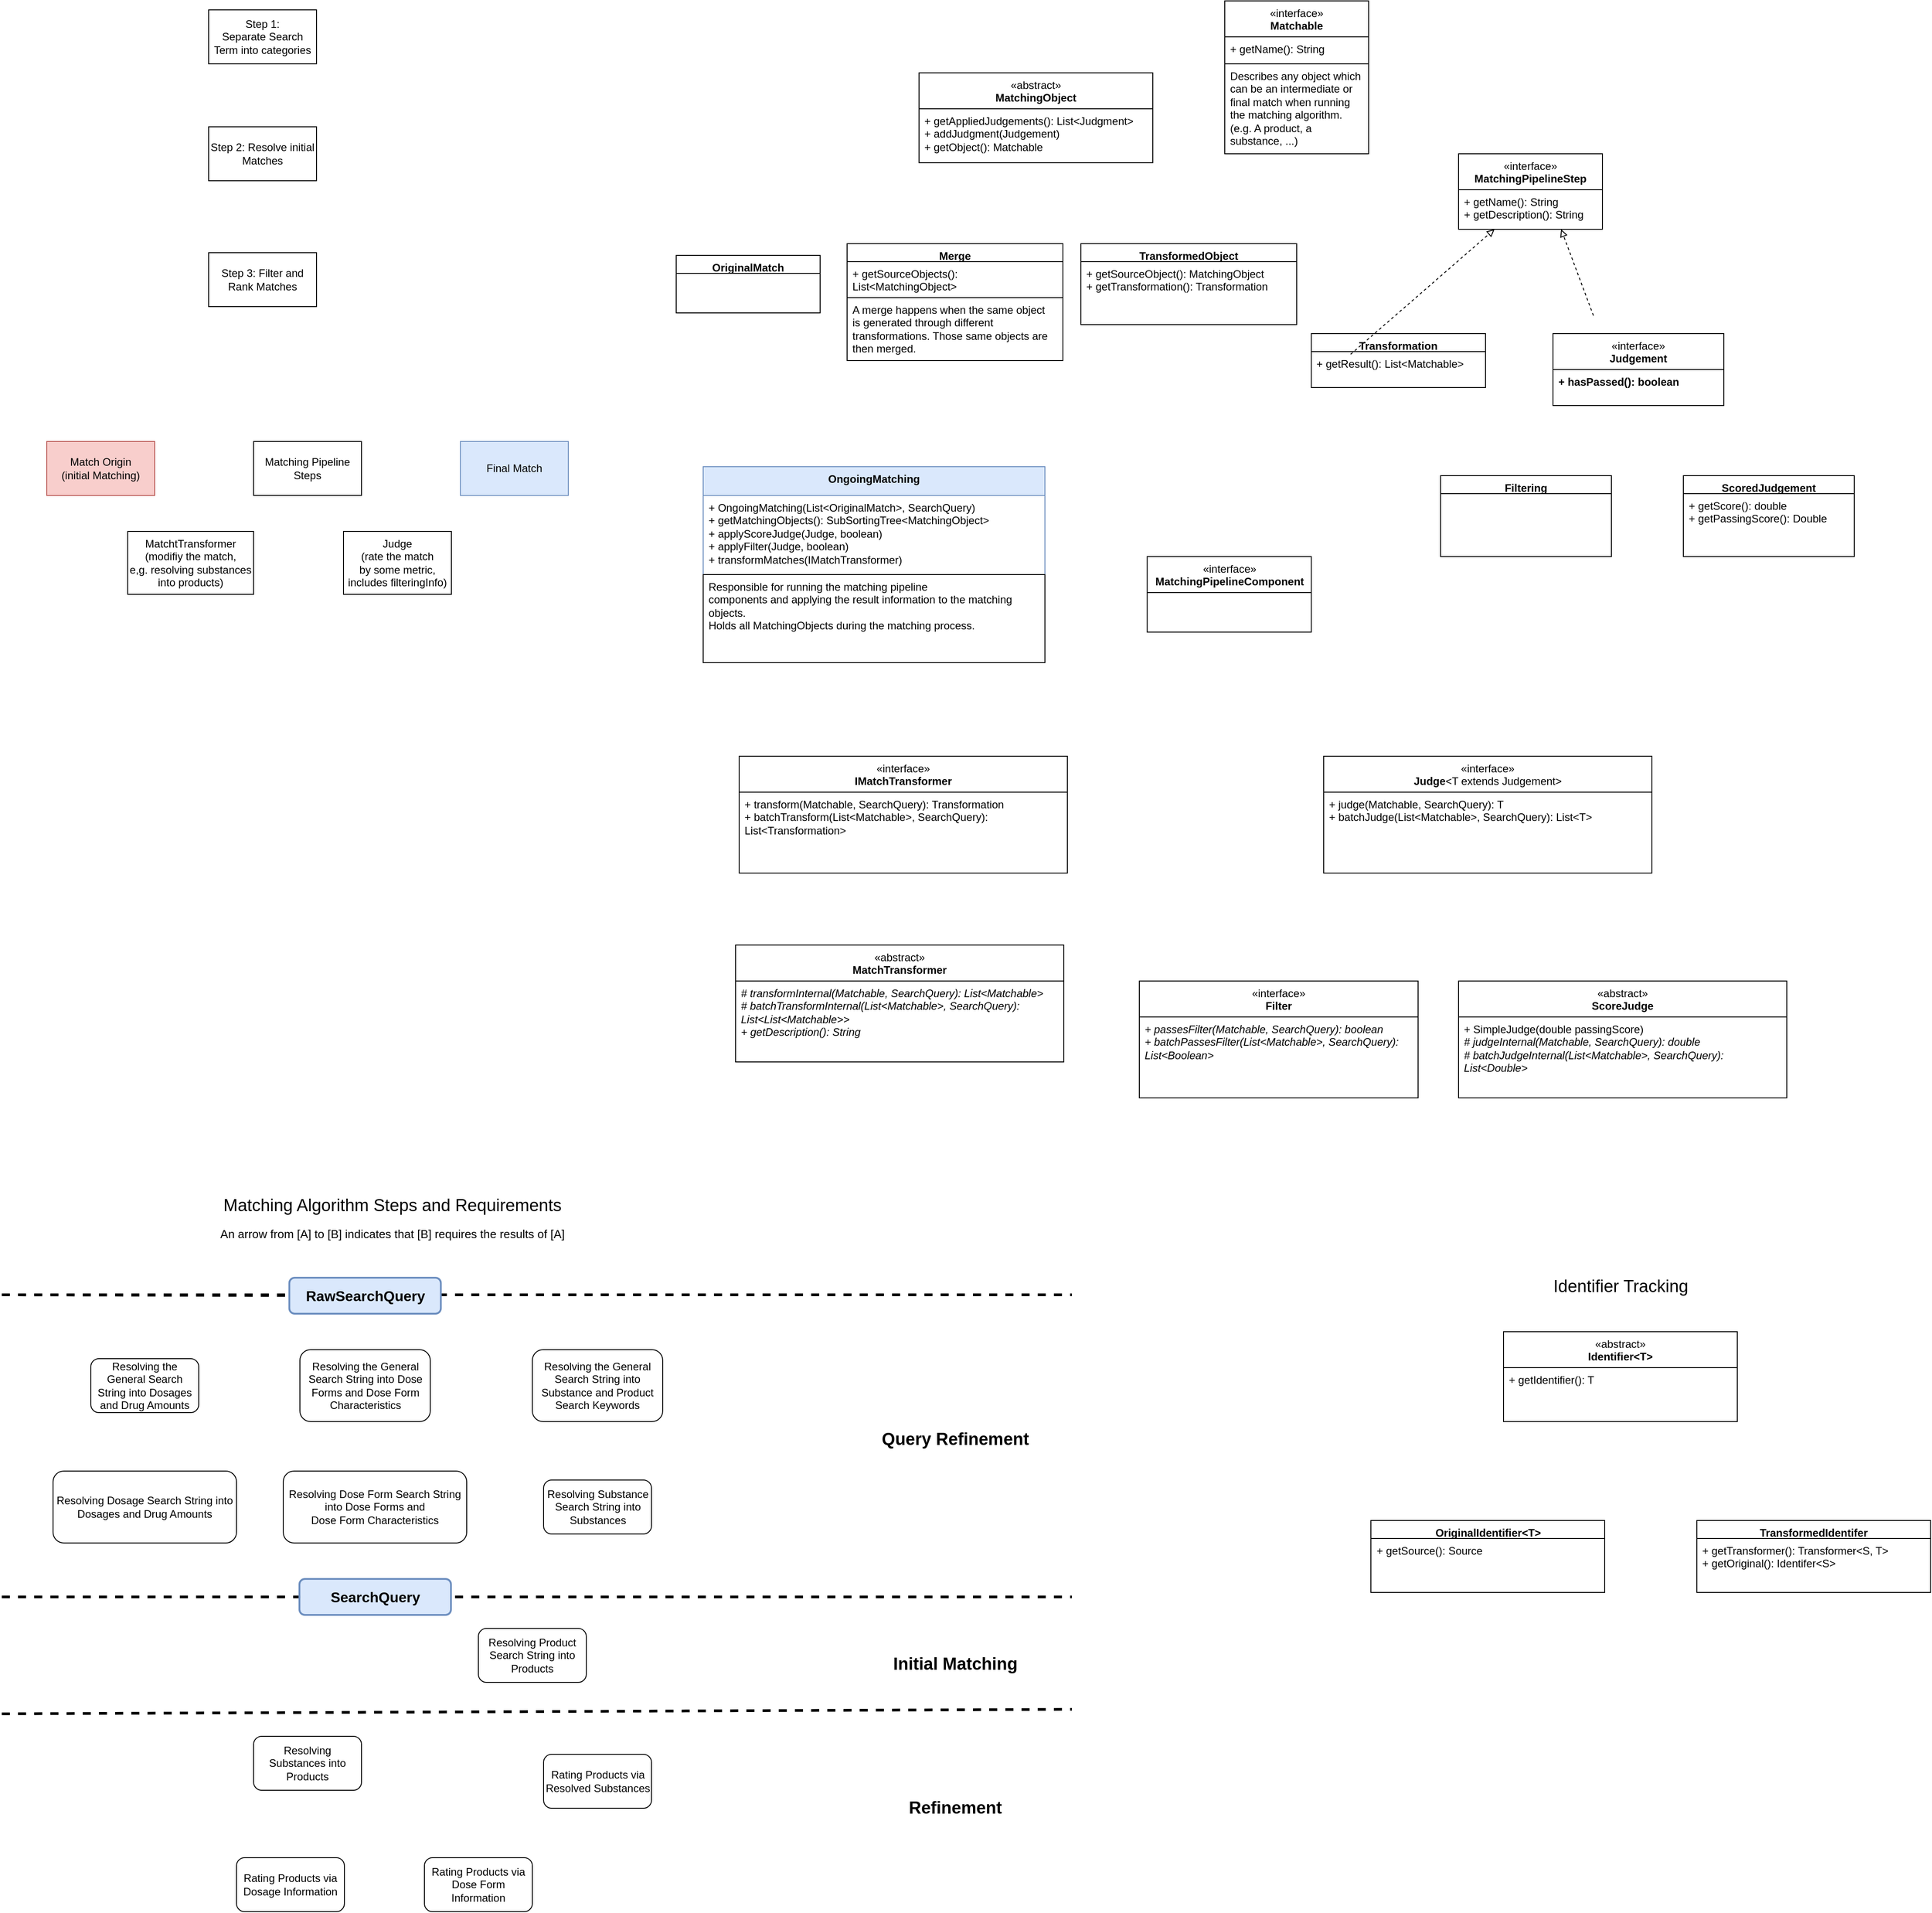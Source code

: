 <mxfile version="24.4.14" type="device">
  <diagram name="Page-1" id="FMcPhcLRTEElsIuv75pr">
    <mxGraphModel dx="1647" dy="904" grid="1" gridSize="10" guides="1" tooltips="1" connect="1" arrows="1" fold="1" page="1" pageScale="1" pageWidth="850" pageHeight="1100" math="0" shadow="0">
      <root>
        <mxCell id="0" />
        <mxCell id="1" parent="0" />
        <mxCell id="ELG1PlljHL2-bM1odg6w-3" style="edgeStyle=orthogonalEdgeStyle;rounded=0;orthogonalLoop=1;jettySize=auto;html=1;entryX=0.5;entryY=0;entryDx=0;entryDy=0;" parent="1" origin="ELG1PlljHL2-bM1odg6w-1" target="1X00-2WaaPi3FvJcH1Gz-4" edge="1">
          <mxGeometry relative="1" as="geometry">
            <mxPoint x="300" y="340" as="targetPoint" />
          </mxGeometry>
        </mxCell>
        <mxCell id="ELG1PlljHL2-bM1odg6w-1" value="&lt;div&gt;Step 1:&lt;/div&gt;&lt;div&gt;Separate Search Term into categories&lt;br&gt;&lt;/div&gt;" style="rounded=0;whiteSpace=wrap;html=1;" parent="1" vertex="1">
          <mxGeometry x="240" y="220" width="120" height="60" as="geometry" />
        </mxCell>
        <mxCell id="ELG1PlljHL2-bM1odg6w-2" value="Step 3: Filter and Rank Matches" style="rounded=0;whiteSpace=wrap;html=1;" parent="1" vertex="1">
          <mxGeometry x="240" y="490" width="120" height="60" as="geometry" />
        </mxCell>
        <mxCell id="ELG1PlljHL2-bM1odg6w-7" style="edgeStyle=orthogonalEdgeStyle;rounded=0;orthogonalLoop=1;jettySize=auto;html=1;entryX=0;entryY=0.5;entryDx=0;entryDy=0;shape=flexArrow;" parent="1" origin="ELG1PlljHL2-bM1odg6w-4" target="ELG1PlljHL2-bM1odg6w-5" edge="1">
          <mxGeometry relative="1" as="geometry" />
        </mxCell>
        <mxCell id="ELG1PlljHL2-bM1odg6w-4" value="Match Origin&lt;br&gt;&lt;div&gt;(initial Matching)&lt;/div&gt;" style="rounded=0;whiteSpace=wrap;html=1;fillColor=#f8cecc;strokeColor=#b85450;" parent="1" vertex="1">
          <mxGeometry x="60" y="700" width="120" height="60" as="geometry" />
        </mxCell>
        <mxCell id="ELG1PlljHL2-bM1odg6w-8" style="edgeStyle=orthogonalEdgeStyle;rounded=0;orthogonalLoop=1;jettySize=auto;html=1;entryX=0;entryY=0.5;entryDx=0;entryDy=0;shape=flexArrow;" parent="1" origin="ELG1PlljHL2-bM1odg6w-5" target="ELG1PlljHL2-bM1odg6w-6" edge="1">
          <mxGeometry relative="1" as="geometry" />
        </mxCell>
        <mxCell id="ELG1PlljHL2-bM1odg6w-5" value="Matching Pipeline&lt;br&gt;Steps" style="rounded=0;whiteSpace=wrap;html=1;" parent="1" vertex="1">
          <mxGeometry x="290" y="700" width="120" height="60" as="geometry" />
        </mxCell>
        <mxCell id="ELG1PlljHL2-bM1odg6w-6" value="Final Match" style="rounded=0;whiteSpace=wrap;html=1;fillColor=#dae8fc;strokeColor=#6c8ebf;" parent="1" vertex="1">
          <mxGeometry x="520" y="700" width="120" height="60" as="geometry" />
        </mxCell>
        <mxCell id="ELG1PlljHL2-bM1odg6w-13" style="rounded=0;orthogonalLoop=1;jettySize=auto;html=1;entryX=0.25;entryY=1;entryDx=0;entryDy=0;" parent="1" origin="ELG1PlljHL2-bM1odg6w-12" target="ELG1PlljHL2-bM1odg6w-5" edge="1">
          <mxGeometry relative="1" as="geometry">
            <mxPoint x="320" y="762" as="targetPoint" />
          </mxGeometry>
        </mxCell>
        <mxCell id="ELG1PlljHL2-bM1odg6w-12" value="MatchtTransformer&lt;br&gt;(modifiy the match,&lt;br&gt;&lt;div&gt;e,g. resolving substances into products)&lt;br&gt;&lt;/div&gt;" style="rounded=0;whiteSpace=wrap;html=1;" parent="1" vertex="1">
          <mxGeometry x="150" y="800" width="140" height="70" as="geometry" />
        </mxCell>
        <mxCell id="ELG1PlljHL2-bM1odg6w-17" style="rounded=0;orthogonalLoop=1;jettySize=auto;html=1;exitX=0.25;exitY=0;exitDx=0;exitDy=0;entryX=0.75;entryY=1;entryDx=0;entryDy=0;" parent="1" origin="ELG1PlljHL2-bM1odg6w-16" target="ELG1PlljHL2-bM1odg6w-5" edge="1">
          <mxGeometry relative="1" as="geometry" />
        </mxCell>
        <mxCell id="ELG1PlljHL2-bM1odg6w-16" value="Judge&lt;br&gt;(rate the match&lt;br&gt;by some metric,&lt;br&gt;includes filteringInfo)" style="rounded=0;whiteSpace=wrap;html=1;" parent="1" vertex="1">
          <mxGeometry x="390" y="800" width="120" height="70" as="geometry" />
        </mxCell>
        <mxCell id="ELG1PlljHL2-bM1odg6w-28" value="&lt;span style=&quot;font-weight: normal;&quot;&gt;«interface»&lt;/span&gt;&lt;br&gt;&lt;b&gt;MatchingPipelineStep&lt;/b&gt;" style="swimlane;fontStyle=1;align=center;verticalAlign=top;childLayout=stackLayout;horizontal=1;startSize=40;horizontalStack=0;resizeParent=1;resizeParentMax=0;resizeLast=0;collapsible=1;marginBottom=0;whiteSpace=wrap;html=1;" parent="1" vertex="1">
          <mxGeometry x="1630" y="380" width="160" height="84" as="geometry" />
        </mxCell>
        <mxCell id="ELG1PlljHL2-bM1odg6w-29" value="&lt;div&gt;+ getName(): String&lt;/div&gt;&lt;div&gt;+ getDescription(): String&lt;br&gt;&lt;/div&gt;" style="text;strokeColor=none;fillColor=none;align=left;verticalAlign=top;spacingLeft=4;spacingRight=4;overflow=hidden;rotatable=0;points=[[0,0.5],[1,0.5]];portConstraint=eastwest;whiteSpace=wrap;html=1;" parent="ELG1PlljHL2-bM1odg6w-28" vertex="1">
          <mxGeometry y="40" width="160" height="44" as="geometry" />
        </mxCell>
        <mxCell id="ELG1PlljHL2-bM1odg6w-34" style="rounded=0;orthogonalLoop=1;jettySize=auto;html=1;entryX=0.713;entryY=1;entryDx=0;entryDy=0;entryPerimeter=0;exitX=0.25;exitY=0;exitDx=0;exitDy=0;dashed=1;endArrow=block;endFill=0;" parent="1" origin="kuBtR63fE_IgyAm7oiev-7" target="ELG1PlljHL2-bM1odg6w-29" edge="1">
          <mxGeometry relative="1" as="geometry">
            <mxPoint x="1780" y="560" as="sourcePoint" />
          </mxGeometry>
        </mxCell>
        <mxCell id="ELG1PlljHL2-bM1odg6w-35" value="Transformation" style="swimlane;fontStyle=1;align=center;verticalAlign=top;childLayout=stackLayout;horizontal=1;startSize=20;horizontalStack=0;resizeParent=1;resizeParentMax=0;resizeLast=0;collapsible=1;marginBottom=0;whiteSpace=wrap;html=1;" parent="1" vertex="1">
          <mxGeometry x="1466.25" y="580" width="193.75" height="60" as="geometry" />
        </mxCell>
        <mxCell id="kuBtR63fE_IgyAm7oiev-61" value="+ getResult(): List&amp;lt;Matchable&amp;gt;" style="text;strokeColor=none;fillColor=none;align=left;verticalAlign=top;spacingLeft=4;spacingRight=4;overflow=hidden;rotatable=0;points=[[0,0.5],[1,0.5]];portConstraint=eastwest;whiteSpace=wrap;html=1;" parent="ELG1PlljHL2-bM1odg6w-35" vertex="1">
          <mxGeometry y="20" width="193.75" height="40" as="geometry" />
        </mxCell>
        <mxCell id="kuBtR63fE_IgyAm7oiev-1" value="&lt;span style=&quot;font-weight: normal;&quot;&gt;«abstract»&lt;/span&gt;&lt;br&gt;MatchingObject" style="swimlane;fontStyle=1;align=center;verticalAlign=top;childLayout=stackLayout;horizontal=1;startSize=40;horizontalStack=0;resizeParent=1;resizeParentMax=0;resizeLast=0;collapsible=1;marginBottom=0;whiteSpace=wrap;html=1;" parent="1" vertex="1">
          <mxGeometry x="1030" y="290" width="260" height="100" as="geometry" />
        </mxCell>
        <mxCell id="kuBtR63fE_IgyAm7oiev-5" value="&lt;div&gt;+ getAppliedJudgements(): List&amp;lt;Judgment&amp;gt;&lt;br&gt;&lt;/div&gt;&lt;div&gt;+ addJudgment(Judgement)&lt;br&gt;&lt;/div&gt;+ getObject(): Matchable" style="text;strokeColor=none;fillColor=none;align=left;verticalAlign=top;spacingLeft=4;spacingRight=4;overflow=hidden;rotatable=0;points=[[0,0.5],[1,0.5]];portConstraint=eastwest;whiteSpace=wrap;html=1;" parent="kuBtR63fE_IgyAm7oiev-1" vertex="1">
          <mxGeometry y="40" width="260" height="60" as="geometry" />
        </mxCell>
        <mxCell id="kuBtR63fE_IgyAm7oiev-7" value="&lt;div&gt;&lt;span style=&quot;font-weight: normal;&quot;&gt;«interface»&lt;/span&gt;&lt;br&gt;Judgement&lt;/div&gt;" style="swimlane;fontStyle=1;align=center;verticalAlign=top;childLayout=stackLayout;horizontal=1;startSize=40;horizontalStack=0;resizeParent=1;resizeParentMax=0;resizeLast=0;collapsible=1;marginBottom=0;whiteSpace=wrap;html=1;" parent="1" vertex="1">
          <mxGeometry x="1735" y="580" width="190" height="80" as="geometry" />
        </mxCell>
        <mxCell id="kuBtR63fE_IgyAm7oiev-8" value="+ hasPassed(): boolean" style="text;strokeColor=none;fillColor=none;align=left;verticalAlign=top;spacingLeft=4;spacingRight=4;overflow=hidden;rotatable=0;points=[[0,0.5],[1,0.5]];portConstraint=eastwest;whiteSpace=wrap;html=1;fontStyle=1" parent="kuBtR63fE_IgyAm7oiev-7" vertex="1">
          <mxGeometry y="40" width="190" height="40" as="geometry" />
        </mxCell>
        <mxCell id="kuBtR63fE_IgyAm7oiev-16" style="rounded=0;orthogonalLoop=1;jettySize=auto;html=1;exitX=0.25;exitY=0;exitDx=0;exitDy=0;entryX=0.75;entryY=1;entryDx=0;entryDy=0;endArrow=block;endFill=0;" parent="1" origin="kuBtR63fE_IgyAm7oiev-9" target="kuBtR63fE_IgyAm7oiev-7" edge="1">
          <mxGeometry relative="1" as="geometry" />
        </mxCell>
        <mxCell id="kuBtR63fE_IgyAm7oiev-9" value="ScoredJudgement" style="swimlane;fontStyle=1;align=center;verticalAlign=top;childLayout=stackLayout;horizontal=1;startSize=20;horizontalStack=0;resizeParent=1;resizeParentMax=0;resizeLast=0;collapsible=1;marginBottom=0;whiteSpace=wrap;html=1;" parent="1" vertex="1">
          <mxGeometry x="1880" y="738" width="190" height="90" as="geometry" />
        </mxCell>
        <mxCell id="kuBtR63fE_IgyAm7oiev-10" value="+ getScore(): double&lt;br&gt;&lt;div&gt;+ getPassingScore(): Double&lt;/div&gt;" style="text;strokeColor=none;fillColor=none;align=left;verticalAlign=top;spacingLeft=4;spacingRight=4;overflow=hidden;rotatable=0;points=[[0,0.5],[1,0.5]];portConstraint=eastwest;whiteSpace=wrap;html=1;" parent="kuBtR63fE_IgyAm7oiev-9" vertex="1">
          <mxGeometry y="20" width="190" height="70" as="geometry" />
        </mxCell>
        <mxCell id="kuBtR63fE_IgyAm7oiev-15" style="rounded=0;orthogonalLoop=1;jettySize=auto;html=1;exitX=0.75;exitY=0;exitDx=0;exitDy=0;entryX=0.25;entryY=1;entryDx=0;entryDy=0;endArrow=block;endFill=0;" parent="1" origin="kuBtR63fE_IgyAm7oiev-13" target="kuBtR63fE_IgyAm7oiev-7" edge="1">
          <mxGeometry relative="1" as="geometry" />
        </mxCell>
        <mxCell id="kuBtR63fE_IgyAm7oiev-13" value="Filtering" style="swimlane;fontStyle=1;align=center;verticalAlign=top;childLayout=stackLayout;horizontal=1;startSize=20;horizontalStack=0;resizeParent=1;resizeParentMax=0;resizeLast=0;collapsible=1;marginBottom=0;whiteSpace=wrap;html=1;" parent="1" vertex="1">
          <mxGeometry x="1610" y="738" width="190" height="90" as="geometry">
            <mxRectangle x="1610" y="738" width="90" height="32" as="alternateBounds" />
          </mxGeometry>
        </mxCell>
        <mxCell id="kuBtR63fE_IgyAm7oiev-17" value="" style="rounded=0;orthogonalLoop=1;jettySize=auto;html=1;exitX=0.75;exitY=0;exitDx=0;exitDy=0;entryX=0.25;entryY=1;entryDx=0;entryDy=0;endArrow=block;endFill=0;dashed=1;" parent="1" origin="ELG1PlljHL2-bM1odg6w-35" target="ELG1PlljHL2-bM1odg6w-28" edge="1">
          <mxGeometry relative="1" as="geometry">
            <mxPoint x="1510" y="603" as="sourcePoint" />
            <mxPoint x="1627.5" y="502" as="targetPoint" />
          </mxGeometry>
        </mxCell>
        <mxCell id="kuBtR63fE_IgyAm7oiev-19" value="OriginalMatch" style="swimlane;fontStyle=1;align=center;verticalAlign=top;childLayout=stackLayout;horizontal=1;startSize=20;horizontalStack=0;resizeParent=1;resizeParentMax=0;resizeLast=0;collapsible=1;marginBottom=0;whiteSpace=wrap;html=1;" parent="1" vertex="1">
          <mxGeometry x="760" y="493" width="160" height="64" as="geometry" />
        </mxCell>
        <mxCell id="kuBtR63fE_IgyAm7oiev-25" style="rounded=0;orthogonalLoop=1;jettySize=auto;html=1;exitX=0.5;exitY=0;exitDx=0;exitDy=0;endArrow=blockThin;endFill=0;" parent="1" origin="kuBtR63fE_IgyAm7oiev-21" target="kuBtR63fE_IgyAm7oiev-1" edge="1">
          <mxGeometry relative="1" as="geometry" />
        </mxCell>
        <mxCell id="kuBtR63fE_IgyAm7oiev-21" value="TransformedObject" style="swimlane;fontStyle=1;align=center;verticalAlign=top;childLayout=stackLayout;horizontal=1;startSize=20;horizontalStack=0;resizeParent=1;resizeParentMax=0;resizeLast=0;collapsible=1;marginBottom=0;whiteSpace=wrap;html=1;" parent="1" vertex="1">
          <mxGeometry x="1210" y="480" width="240" height="90" as="geometry" />
        </mxCell>
        <mxCell id="kuBtR63fE_IgyAm7oiev-22" value="&lt;div&gt;+ getSourceObject(): MatchingObject&lt;br&gt;&lt;/div&gt;&lt;div&gt;+ getTransformation(): Transformation&lt;br&gt;&lt;/div&gt;" style="text;strokeColor=none;fillColor=none;align=left;verticalAlign=top;spacingLeft=4;spacingRight=4;overflow=hidden;rotatable=0;points=[[0,0.5],[1,0.5]];portConstraint=eastwest;whiteSpace=wrap;html=1;" parent="kuBtR63fE_IgyAm7oiev-21" vertex="1">
          <mxGeometry y="20" width="240" height="70" as="geometry" />
        </mxCell>
        <mxCell id="kuBtR63fE_IgyAm7oiev-24" style="rounded=0;orthogonalLoop=1;jettySize=auto;html=1;exitX=0.75;exitY=0;exitDx=0;exitDy=0;entryX=0.25;entryY=0.977;entryDx=0;entryDy=0;entryPerimeter=0;endArrow=block;endFill=0;" parent="1" origin="kuBtR63fE_IgyAm7oiev-19" target="kuBtR63fE_IgyAm7oiev-5" edge="1">
          <mxGeometry relative="1" as="geometry" />
        </mxCell>
        <mxCell id="kuBtR63fE_IgyAm7oiev-26" value="&lt;span style=&quot;font-weight: normal;&quot;&gt;«interface»&lt;/span&gt;&lt;br&gt;Matchable" style="swimlane;fontStyle=1;align=center;verticalAlign=top;childLayout=stackLayout;horizontal=1;startSize=40;horizontalStack=0;resizeParent=1;resizeParentMax=0;resizeLast=0;collapsible=1;marginBottom=0;whiteSpace=wrap;html=1;" parent="1" vertex="1">
          <mxGeometry x="1370" y="210" width="160" height="170" as="geometry" />
        </mxCell>
        <mxCell id="kuBtR63fE_IgyAm7oiev-27" value="&lt;div&gt;+ getName(): String&lt;/div&gt;" style="text;strokeColor=none;fillColor=none;align=left;verticalAlign=top;spacingLeft=4;spacingRight=4;overflow=hidden;rotatable=0;points=[[0,0.5],[1,0.5]];portConstraint=eastwest;whiteSpace=wrap;html=1;" parent="kuBtR63fE_IgyAm7oiev-26" vertex="1">
          <mxGeometry y="40" width="160" height="30" as="geometry" />
        </mxCell>
        <mxCell id="kuBtR63fE_IgyAm7oiev-28" value="&lt;div&gt;Describes any object which&lt;/div&gt;&lt;div&gt;can be an intermediate or&lt;/div&gt;&lt;div&gt;final match when running&lt;/div&gt;&lt;div&gt;the matching algorithm.&lt;br&gt;(e.g. A product, a substance, ...)&lt;br&gt;&lt;/div&gt;" style="text;strokeColor=default;fillColor=none;align=left;verticalAlign=top;spacingLeft=4;spacingRight=4;overflow=hidden;rotatable=0;points=[[0,0.5],[1,0.5]];portConstraint=eastwest;whiteSpace=wrap;html=1;" parent="kuBtR63fE_IgyAm7oiev-26" vertex="1">
          <mxGeometry y="70" width="160" height="100" as="geometry" />
        </mxCell>
        <mxCell id="kuBtR63fE_IgyAm7oiev-45" style="rounded=0;orthogonalLoop=1;jettySize=auto;html=1;entryX=0.881;entryY=1.045;entryDx=0;entryDy=0;endArrow=block;endFill=0;entryPerimeter=0;" parent="1" origin="kuBtR63fE_IgyAm7oiev-29" edge="1">
          <mxGeometry relative="1" as="geometry">
            <mxPoint x="1444.532" y="913.98" as="targetPoint" />
          </mxGeometry>
        </mxCell>
        <mxCell id="kuBtR63fE_IgyAm7oiev-29" value="&lt;span style=&quot;font-weight: normal;&quot;&gt;«interface»&lt;/span&gt;&lt;br&gt;Judge&lt;span style=&quot;font-weight: normal;&quot;&gt;&amp;lt;T extends Judgement&amp;gt;&lt;br&gt;&lt;/span&gt;" style="swimlane;fontStyle=1;align=center;verticalAlign=top;childLayout=stackLayout;horizontal=1;startSize=40;horizontalStack=0;resizeParent=1;resizeParentMax=0;resizeLast=0;collapsible=1;marginBottom=0;whiteSpace=wrap;html=1;" parent="1" vertex="1">
          <mxGeometry x="1480" y="1050" width="365" height="130" as="geometry" />
        </mxCell>
        <mxCell id="kuBtR63fE_IgyAm7oiev-30" value="&lt;div&gt;+ judge(Matchable, SearchQuery): T&lt;br&gt;&lt;/div&gt;&lt;div&gt;+ batchJudge(List&amp;lt;Matchable&amp;gt;, SearchQuery): List&amp;lt;T&amp;gt;&lt;br&gt;&lt;/div&gt;" style="text;strokeColor=none;fillColor=none;align=left;verticalAlign=top;spacingLeft=4;spacingRight=4;overflow=hidden;rotatable=0;points=[[0,0.5],[1,0.5]];portConstraint=eastwest;whiteSpace=wrap;html=1;" parent="kuBtR63fE_IgyAm7oiev-29" vertex="1">
          <mxGeometry y="40" width="365" height="90" as="geometry" />
        </mxCell>
        <mxCell id="kuBtR63fE_IgyAm7oiev-46" style="rounded=0;orthogonalLoop=1;jettySize=auto;html=1;exitX=0.75;exitY=0;exitDx=0;exitDy=0;entryX=0.194;entryY=1.045;entryDx=0;entryDy=0;endArrow=block;endFill=0;entryPerimeter=0;" parent="1" origin="kuBtR63fE_IgyAm7oiev-32" edge="1">
          <mxGeometry relative="1" as="geometry">
            <mxPoint x="1319.155" y="913.98" as="targetPoint" />
          </mxGeometry>
        </mxCell>
        <mxCell id="kuBtR63fE_IgyAm7oiev-32" value="&lt;span style=&quot;font-weight: normal;&quot;&gt;«interface»&lt;/span&gt;&lt;br&gt;IMatchTransformer" style="swimlane;fontStyle=1;align=center;verticalAlign=top;childLayout=stackLayout;horizontal=1;startSize=40;horizontalStack=0;resizeParent=1;resizeParentMax=0;resizeLast=0;collapsible=1;marginBottom=0;whiteSpace=wrap;html=1;" parent="1" vertex="1">
          <mxGeometry x="830" y="1050" width="365" height="130" as="geometry" />
        </mxCell>
        <mxCell id="kuBtR63fE_IgyAm7oiev-33" value="&lt;div&gt;+ transform(Matchable, SearchQuery): Transformation&lt;br&gt;&lt;/div&gt;&lt;div&gt;+ batchTransform(List&amp;lt;Matchable&amp;gt;, SearchQuery): List&amp;lt;Transformation&amp;gt;&lt;br&gt;&lt;/div&gt;" style="text;strokeColor=none;fillColor=none;align=left;verticalAlign=top;spacingLeft=4;spacingRight=4;overflow=hidden;rotatable=0;points=[[0,0.5],[1,0.5]];portConstraint=eastwest;whiteSpace=wrap;html=1;" parent="kuBtR63fE_IgyAm7oiev-32" vertex="1">
          <mxGeometry y="40" width="365" height="90" as="geometry" />
        </mxCell>
        <mxCell id="kuBtR63fE_IgyAm7oiev-51" style="rounded=0;orthogonalLoop=1;jettySize=auto;html=1;exitX=0.5;exitY=0;exitDx=0;exitDy=0;endArrow=block;endFill=0;dashed=1;entryX=0.25;entryY=1;entryDx=0;entryDy=0;" parent="1" origin="kuBtR63fE_IgyAm7oiev-34" target="kuBtR63fE_IgyAm7oiev-29" edge="1">
          <mxGeometry relative="1" as="geometry">
            <mxPoint x="1660" y="1240" as="targetPoint" />
          </mxGeometry>
        </mxCell>
        <mxCell id="kuBtR63fE_IgyAm7oiev-34" value="&lt;div&gt;&lt;span style=&quot;font-weight: normal;&quot;&gt;«interface»&lt;/span&gt;&lt;/div&gt;&lt;div&gt;Filter&lt;/div&gt;" style="swimlane;fontStyle=1;align=center;verticalAlign=top;childLayout=stackLayout;horizontal=1;startSize=40;horizontalStack=0;resizeParent=1;resizeParentMax=0;resizeLast=0;collapsible=1;marginBottom=0;whiteSpace=wrap;html=1;" parent="1" vertex="1">
          <mxGeometry x="1275" y="1300" width="310" height="130" as="geometry" />
        </mxCell>
        <mxCell id="kuBtR63fE_IgyAm7oiev-35" value="&lt;div&gt;&lt;i&gt;+ passesFilter(Matchable, SearchQuery): boolean&lt;/i&gt;&lt;br&gt;&lt;/div&gt;&lt;div&gt;&lt;i&gt;+ batchPassesFilter(List&amp;lt;Matchable&amp;gt;, SearchQuery): List&amp;lt;Boolean&amp;gt;&lt;/i&gt;&lt;br&gt;&lt;/div&gt;" style="text;strokeColor=none;fillColor=none;align=left;verticalAlign=top;spacingLeft=4;spacingRight=4;overflow=hidden;rotatable=0;points=[[0,0.5],[1,0.5]];portConstraint=eastwest;whiteSpace=wrap;html=1;" parent="kuBtR63fE_IgyAm7oiev-34" vertex="1">
          <mxGeometry y="40" width="310" height="90" as="geometry" />
        </mxCell>
        <mxCell id="kuBtR63fE_IgyAm7oiev-36" value="OngoingMatching" style="swimlane;fontStyle=1;align=center;verticalAlign=top;childLayout=stackLayout;horizontal=1;startSize=32;horizontalStack=0;resizeParent=1;resizeParentMax=0;resizeLast=0;collapsible=1;marginBottom=0;whiteSpace=wrap;html=1;fillColor=#dae8fc;strokeColor=#6c8ebf;" parent="1" vertex="1">
          <mxGeometry x="790" y="728" width="380" height="218" as="geometry" />
        </mxCell>
        <mxCell id="kuBtR63fE_IgyAm7oiev-37" value="&lt;div&gt;+ OngoingMatching(List&amp;lt;OriginalMatch&amp;gt;, SearchQuery)&lt;/div&gt;&lt;div&gt;+ getMatchingObjects(): SubSortingTree&amp;lt;MatchingObject&amp;gt;&lt;/div&gt;&lt;div&gt;+ applyScoreJudge(Judge, boolean)&lt;br&gt;&lt;/div&gt;&lt;div&gt;+ applyFilter(Judge, boolean)&lt;/div&gt;&lt;div&gt;+ transformMatches(IMatchTransformer)&lt;br&gt;&lt;/div&gt;" style="text;strokeColor=none;fillColor=none;align=left;verticalAlign=top;spacingLeft=4;spacingRight=4;overflow=hidden;rotatable=0;points=[[0,0.5],[1,0.5]];portConstraint=eastwest;whiteSpace=wrap;html=1;" parent="kuBtR63fE_IgyAm7oiev-36" vertex="1">
          <mxGeometry y="32" width="380" height="88" as="geometry" />
        </mxCell>
        <mxCell id="kuBtR63fE_IgyAm7oiev-47" value="&lt;div&gt;Responsible for running the matching pipeline&lt;/div&gt;&lt;div&gt;components and applying the result information to the matching objects.&lt;/div&gt;&lt;div&gt;Holds all MatchingObjects during the matching process.&lt;br&gt;&lt;/div&gt;" style="text;strokeColor=default;fillColor=none;align=left;verticalAlign=top;spacingLeft=4;spacingRight=4;overflow=hidden;rotatable=0;points=[[0,0.5],[1,0.5]];portConstraint=eastwest;whiteSpace=wrap;html=1;" parent="kuBtR63fE_IgyAm7oiev-36" vertex="1">
          <mxGeometry y="120" width="380" height="98" as="geometry" />
        </mxCell>
        <mxCell id="kuBtR63fE_IgyAm7oiev-49" value="&lt;span style=&quot;font-weight: normal;&quot;&gt;«interface»&lt;/span&gt;&lt;br&gt;&lt;b&gt;MatchingPipelineComponent&lt;/b&gt;" style="swimlane;fontStyle=1;align=center;verticalAlign=top;childLayout=stackLayout;horizontal=1;startSize=40;horizontalStack=0;resizeParent=1;resizeParentMax=0;resizeLast=0;collapsible=1;marginBottom=0;whiteSpace=wrap;html=1;" parent="1" vertex="1">
          <mxGeometry x="1283.75" y="828" width="182.5" height="84" as="geometry" />
        </mxCell>
        <mxCell id="kuBtR63fE_IgyAm7oiev-55" style="rounded=0;orthogonalLoop=1;jettySize=auto;html=1;endArrow=block;endFill=0;dashed=1;entryX=0.75;entryY=1;entryDx=0;entryDy=0;" parent="1" origin="kuBtR63fE_IgyAm7oiev-52" target="kuBtR63fE_IgyAm7oiev-29" edge="1">
          <mxGeometry relative="1" as="geometry" />
        </mxCell>
        <mxCell id="kuBtR63fE_IgyAm7oiev-52" value="&lt;span style=&quot;font-weight: normal;&quot;&gt;«abstract»&lt;/span&gt;&lt;br&gt;ScoreJudge&lt;span style=&quot;font-weight: normal;&quot;&gt;&lt;br&gt;&lt;/span&gt;" style="swimlane;fontStyle=1;align=center;verticalAlign=top;childLayout=stackLayout;horizontal=1;startSize=40;horizontalStack=0;resizeParent=1;resizeParentMax=0;resizeLast=0;collapsible=1;marginBottom=0;whiteSpace=wrap;html=1;" parent="1" vertex="1">
          <mxGeometry x="1630" y="1300" width="365" height="130" as="geometry" />
        </mxCell>
        <mxCell id="kuBtR63fE_IgyAm7oiev-53" value="&lt;div&gt;+ SimpleJudge(double passingScore)&lt;/div&gt;&lt;div&gt;&lt;i&gt;# judgeInternal(Matchable, SearchQuery): double&lt;/i&gt;&lt;br&gt;&lt;/div&gt;&lt;div&gt;&lt;i&gt;# batchJudgeInternal(List&amp;lt;Matchable&amp;gt;, SearchQuery): List&amp;lt;Double&amp;gt;&lt;/i&gt;&lt;br&gt;&lt;/div&gt;" style="text;strokeColor=none;fillColor=none;align=left;verticalAlign=top;spacingLeft=4;spacingRight=4;overflow=hidden;rotatable=0;points=[[0,0.5],[1,0.5]];portConstraint=eastwest;whiteSpace=wrap;html=1;" parent="kuBtR63fE_IgyAm7oiev-52" vertex="1">
          <mxGeometry y="40" width="365" height="90" as="geometry" />
        </mxCell>
        <mxCell id="kuBtR63fE_IgyAm7oiev-60" style="rounded=0;orthogonalLoop=1;jettySize=auto;html=1;endArrow=block;endFill=0;dashed=1;" parent="1" origin="kuBtR63fE_IgyAm7oiev-58" target="kuBtR63fE_IgyAm7oiev-32" edge="1">
          <mxGeometry relative="1" as="geometry" />
        </mxCell>
        <mxCell id="kuBtR63fE_IgyAm7oiev-58" value="&lt;span style=&quot;font-weight: normal;&quot;&gt;«abstract»&lt;/span&gt;&lt;br&gt;MatchTransformer" style="swimlane;fontStyle=1;align=center;verticalAlign=top;childLayout=stackLayout;horizontal=1;startSize=40;horizontalStack=0;resizeParent=1;resizeParentMax=0;resizeLast=0;collapsible=1;marginBottom=0;whiteSpace=wrap;html=1;" parent="1" vertex="1">
          <mxGeometry x="826" y="1260" width="365" height="130" as="geometry" />
        </mxCell>
        <mxCell id="kuBtR63fE_IgyAm7oiev-59" value="&lt;div&gt;&lt;i&gt;# transformInternal(Matchable, SearchQuery): List&amp;lt;Matchable&amp;gt;&lt;br&gt;&lt;/i&gt;&lt;/div&gt;&lt;div&gt;&lt;i&gt;# batchTransformInternal(List&amp;lt;Matchable&amp;gt;, SearchQuery): List&amp;lt;List&amp;lt;Matchable&amp;gt;&amp;gt;&lt;/i&gt;&lt;/div&gt;&lt;div&gt;&lt;i&gt;+ getDescription(): String&lt;br&gt;&lt;/i&gt;&lt;/div&gt;" style="text;strokeColor=none;fillColor=none;align=left;verticalAlign=top;spacingLeft=4;spacingRight=4;overflow=hidden;rotatable=0;points=[[0,0.5],[1,0.5]];portConstraint=eastwest;whiteSpace=wrap;html=1;" parent="kuBtR63fE_IgyAm7oiev-58" vertex="1">
          <mxGeometry y="40" width="365" height="90" as="geometry" />
        </mxCell>
        <mxCell id="kuBtR63fE_IgyAm7oiev-65" style="rounded=0;orthogonalLoop=1;jettySize=auto;html=1;exitX=0.5;exitY=0;exitDx=0;exitDy=0;entryX=0.5;entryY=1;entryDx=0;entryDy=0;endArrow=block;endFill=0;" parent="1" origin="kuBtR63fE_IgyAm7oiev-63" target="kuBtR63fE_IgyAm7oiev-1" edge="1">
          <mxGeometry relative="1" as="geometry" />
        </mxCell>
        <mxCell id="kuBtR63fE_IgyAm7oiev-63" value="Merge" style="swimlane;fontStyle=1;align=center;verticalAlign=top;childLayout=stackLayout;horizontal=1;startSize=20;horizontalStack=0;resizeParent=1;resizeParentMax=0;resizeLast=0;collapsible=1;marginBottom=0;whiteSpace=wrap;html=1;" parent="1" vertex="1">
          <mxGeometry x="950" y="480" width="240" height="130" as="geometry" />
        </mxCell>
        <mxCell id="kuBtR63fE_IgyAm7oiev-64" value="+ getSourceObjects(): List&amp;lt;MatchingObject&amp;gt;" style="text;strokeColor=none;fillColor=none;align=left;verticalAlign=top;spacingLeft=4;spacingRight=4;overflow=hidden;rotatable=0;points=[[0,0.5],[1,0.5]];portConstraint=eastwest;whiteSpace=wrap;html=1;" parent="kuBtR63fE_IgyAm7oiev-63" vertex="1">
          <mxGeometry y="20" width="240" height="40" as="geometry" />
        </mxCell>
        <mxCell id="kuBtR63fE_IgyAm7oiev-66" value="&lt;div&gt;A merge happens when the same object&lt;/div&gt;&lt;div&gt;is generated through different transformations. Those same objects are then merged.&lt;br&gt;&lt;/div&gt;" style="text;strokeColor=default;fillColor=none;align=left;verticalAlign=top;spacingLeft=4;spacingRight=4;overflow=hidden;rotatable=0;points=[[0,0.5],[1,0.5]];portConstraint=eastwest;whiteSpace=wrap;html=1;" parent="kuBtR63fE_IgyAm7oiev-63" vertex="1">
          <mxGeometry y="60" width="240" height="70" as="geometry" />
        </mxCell>
        <mxCell id="1X00-2WaaPi3FvJcH1Gz-9" style="edgeStyle=orthogonalEdgeStyle;rounded=0;orthogonalLoop=1;jettySize=auto;html=1;exitX=0.5;exitY=1;exitDx=0;exitDy=0;entryX=0.5;entryY=0;entryDx=0;entryDy=0;" parent="1" origin="1X00-2WaaPi3FvJcH1Gz-4" target="ELG1PlljHL2-bM1odg6w-2" edge="1">
          <mxGeometry relative="1" as="geometry" />
        </mxCell>
        <mxCell id="1X00-2WaaPi3FvJcH1Gz-4" value="Step 2: Resolve initial Matches" style="rounded=0;whiteSpace=wrap;html=1;" parent="1" vertex="1">
          <mxGeometry x="240" y="350" width="120" height="60" as="geometry" />
        </mxCell>
        <mxCell id="qJgnSjtWVRyOgZHQLz00-1" value="&lt;div style=&quot;font-size: 19px;&quot;&gt;Matching Algorithm Steps and Requirements&lt;/div&gt;" style="text;html=1;align=center;verticalAlign=middle;resizable=0;points=[];autosize=1;strokeColor=none;fillColor=none;fontSize=19;" parent="1" vertex="1">
          <mxGeometry x="243.5" y="1530" width="400" height="40" as="geometry" />
        </mxCell>
        <mxCell id="qJgnSjtWVRyOgZHQLz00-28" style="edgeStyle=none;rounded=0;orthogonalLoop=1;jettySize=auto;html=1;exitX=0.25;exitY=1;exitDx=0;exitDy=0;entryX=0.5;entryY=0;entryDx=0;entryDy=0;strokeColor=default;align=center;verticalAlign=middle;fontFamily=Helvetica;fontSize=11;fontColor=default;labelBackgroundColor=default;startSize=6;endArrow=open;endFill=0;endSize=12;" parent="1" origin="qJgnSjtWVRyOgZHQLz00-3" target="qJgnSjtWVRyOgZHQLz00-11" edge="1">
          <mxGeometry relative="1" as="geometry" />
        </mxCell>
        <mxCell id="qJgnSjtWVRyOgZHQLz00-30" style="edgeStyle=none;rounded=0;orthogonalLoop=1;jettySize=auto;html=1;exitX=0.75;exitY=1;exitDx=0;exitDy=0;strokeColor=default;align=center;verticalAlign=middle;fontFamily=Helvetica;fontSize=11;fontColor=default;labelBackgroundColor=default;startSize=6;endArrow=open;endFill=0;endSize=12;entryX=0.25;entryY=0;entryDx=0;entryDy=0;" parent="1" origin="qJgnSjtWVRyOgZHQLz00-3" target="qJgnSjtWVRyOgZHQLz00-12" edge="1">
          <mxGeometry relative="1" as="geometry">
            <mxPoint x="590" y="2270" as="targetPoint" />
          </mxGeometry>
        </mxCell>
        <mxCell id="qJgnSjtWVRyOgZHQLz00-3" value="Resolving Substances into Products" style="rounded=1;whiteSpace=wrap;html=1;" parent="1" vertex="1">
          <mxGeometry x="290" y="2140" width="120" height="60" as="geometry" />
        </mxCell>
        <mxCell id="qJgnSjtWVRyOgZHQLz00-4" value="Resolving Substance Search String into Substances" style="rounded=1;whiteSpace=wrap;html=1;" parent="1" vertex="1">
          <mxGeometry x="612.5" y="1855" width="120" height="60" as="geometry" />
        </mxCell>
        <mxCell id="qJgnSjtWVRyOgZHQLz00-24" style="edgeStyle=none;rounded=0;orthogonalLoop=1;jettySize=auto;html=1;exitX=0.5;exitY=1;exitDx=0;exitDy=0;strokeColor=default;align=center;verticalAlign=middle;fontFamily=Helvetica;fontSize=11;fontColor=default;labelBackgroundColor=default;startSize=6;endArrow=open;endFill=0;endSize=12;" parent="1" origin="qJgnSjtWVRyOgZHQLz00-5" target="qJgnSjtWVRyOgZHQLz00-6" edge="1">
          <mxGeometry relative="1" as="geometry" />
        </mxCell>
        <mxCell id="vecWFdMaiIFRC-BDILoU-18" style="edgeStyle=none;rounded=0;orthogonalLoop=1;jettySize=auto;html=1;exitX=0;exitY=1;exitDx=0;exitDy=0;entryX=0.75;entryY=0;entryDx=0;entryDy=0;strokeColor=default;align=center;verticalAlign=middle;fontFamily=Helvetica;fontSize=11;fontColor=default;labelBackgroundColor=default;startSize=6;endArrow=open;endFill=0;endSize=12;" parent="1" origin="qJgnSjtWVRyOgZHQLz00-5" target="qJgnSjtWVRyOgZHQLz00-11" edge="1">
          <mxGeometry relative="1" as="geometry" />
        </mxCell>
        <mxCell id="qJgnSjtWVRyOgZHQLz00-5" value="Resolving Product Search String into Products" style="rounded=1;whiteSpace=wrap;html=1;" parent="1" vertex="1">
          <mxGeometry x="540" y="2020" width="120" height="60" as="geometry" />
        </mxCell>
        <mxCell id="qJgnSjtWVRyOgZHQLz00-6" value="Rating Products via Resolved Substances" style="rounded=1;whiteSpace=wrap;html=1;" parent="1" vertex="1">
          <mxGeometry x="612.5" y="2160" width="120" height="60" as="geometry" />
        </mxCell>
        <mxCell id="qJgnSjtWVRyOgZHQLz00-7" value="Resolving Dose Form Search String into Dose Forms and&lt;br&gt;Dose Form Characteristics" style="rounded=1;whiteSpace=wrap;html=1;" parent="1" vertex="1">
          <mxGeometry x="323" y="1845" width="204" height="80" as="geometry" />
        </mxCell>
        <mxCell id="vecWFdMaiIFRC-BDILoU-3" style="edgeStyle=none;rounded=0;orthogonalLoop=1;jettySize=auto;html=1;exitX=0.5;exitY=1;exitDx=0;exitDy=0;entryX=0.5;entryY=0;entryDx=0;entryDy=0;strokeColor=default;align=center;verticalAlign=middle;fontFamily=Helvetica;fontSize=11;fontColor=default;labelBackgroundColor=default;startSize=6;endArrow=open;endFill=0;endSize=12;" parent="1" origin="qJgnSjtWVRyOgZHQLz00-8" target="qJgnSjtWVRyOgZHQLz00-10" edge="1">
          <mxGeometry relative="1" as="geometry" />
        </mxCell>
        <mxCell id="vecWFdMaiIFRC-BDILoU-5" style="edgeStyle=none;rounded=0;orthogonalLoop=1;jettySize=auto;html=1;exitX=1;exitY=0.5;exitDx=0;exitDy=0;entryX=0;entryY=0.5;entryDx=0;entryDy=0;strokeColor=default;align=center;verticalAlign=middle;fontFamily=Helvetica;fontSize=11;fontColor=default;labelBackgroundColor=default;startSize=6;endArrow=open;endFill=0;endSize=12;" parent="1" origin="qJgnSjtWVRyOgZHQLz00-8" target="vecWFdMaiIFRC-BDILoU-4" edge="1">
          <mxGeometry relative="1" as="geometry" />
        </mxCell>
        <mxCell id="qJgnSjtWVRyOgZHQLz00-8" value="&lt;div&gt;Resolving the General Search String into Dosages&lt;br&gt;and Drug Amounts&lt;br&gt;&lt;/div&gt;" style="rounded=1;whiteSpace=wrap;html=1;" parent="1" vertex="1">
          <mxGeometry x="109" y="1720" width="120" height="60" as="geometry" />
        </mxCell>
        <mxCell id="qJgnSjtWVRyOgZHQLz00-10" value="Resolving Dosage Search String into Dosages and Drug Amounts" style="rounded=1;whiteSpace=wrap;html=1;" parent="1" vertex="1">
          <mxGeometry x="67" y="1845" width="204" height="80" as="geometry" />
        </mxCell>
        <mxCell id="qJgnSjtWVRyOgZHQLz00-11" value="Rating Products via Dosage Information" style="rounded=1;whiteSpace=wrap;html=1;" parent="1" vertex="1">
          <mxGeometry x="271" y="2275" width="120" height="60" as="geometry" />
        </mxCell>
        <mxCell id="vecWFdMaiIFRC-BDILoU-19" style="edgeStyle=none;rounded=0;orthogonalLoop=1;jettySize=auto;html=1;exitX=0;exitY=0.5;exitDx=0;exitDy=0;strokeColor=default;align=center;verticalAlign=middle;fontFamily=Helvetica;fontSize=11;fontColor=default;labelBackgroundColor=default;startSize=6;endArrow=open;endFill=0;endSize=12;" parent="1" origin="qJgnSjtWVRyOgZHQLz00-12" edge="1">
          <mxGeometry relative="1" as="geometry">
            <mxPoint x="490" y="2310" as="targetPoint" />
          </mxGeometry>
        </mxCell>
        <mxCell id="qJgnSjtWVRyOgZHQLz00-12" value="Rating Products via Dose Form Information" style="rounded=1;whiteSpace=wrap;html=1;" parent="1" vertex="1">
          <mxGeometry x="480" y="2275" width="120" height="60" as="geometry" />
        </mxCell>
        <mxCell id="qJgnSjtWVRyOgZHQLz00-13" value="&lt;font style=&quot;font-size: 13px;&quot;&gt;An arrow from [A] to [B] indicates that [B] requires the results of [A]&lt;br&gt;&lt;/font&gt;" style="text;html=1;align=center;verticalAlign=middle;resizable=0;points=[];autosize=1;strokeColor=none;fillColor=none;fontSize=19;" parent="1" vertex="1">
          <mxGeometry x="238.5" y="1560" width="410" height="40" as="geometry" />
        </mxCell>
        <mxCell id="qJgnSjtWVRyOgZHQLz00-25" style="edgeStyle=none;rounded=0;orthogonalLoop=1;jettySize=auto;html=1;exitX=0.25;exitY=1;exitDx=0;exitDy=0;strokeColor=default;align=center;verticalAlign=middle;fontFamily=Helvetica;fontSize=11;fontColor=default;labelBackgroundColor=default;startSize=6;endArrow=open;endFill=0;endSize=12;entryX=0.75;entryY=0;entryDx=0;entryDy=0;" parent="1" origin="qJgnSjtWVRyOgZHQLz00-5" target="qJgnSjtWVRyOgZHQLz00-12" edge="1">
          <mxGeometry relative="1" as="geometry">
            <mxPoint x="620" y="2270" as="targetPoint" />
          </mxGeometry>
        </mxCell>
        <mxCell id="qJgnSjtWVRyOgZHQLz00-32" value="Identifier Tracking" style="text;html=1;align=center;verticalAlign=middle;resizable=0;points=[];autosize=1;strokeColor=none;fillColor=none;fontSize=19;" parent="1" vertex="1">
          <mxGeometry x="1725" y="1620" width="170" height="40" as="geometry" />
        </mxCell>
        <mxCell id="vecWFdMaiIFRC-BDILoU-7" style="edgeStyle=none;rounded=0;orthogonalLoop=1;jettySize=auto;html=1;exitX=1;exitY=0.5;exitDx=0;exitDy=0;entryX=0;entryY=0.5;entryDx=0;entryDy=0;strokeColor=default;align=center;verticalAlign=middle;fontFamily=Helvetica;fontSize=11;fontColor=default;labelBackgroundColor=default;startSize=6;endArrow=open;endFill=0;endSize=12;" parent="1" origin="vecWFdMaiIFRC-BDILoU-4" target="vecWFdMaiIFRC-BDILoU-6" edge="1">
          <mxGeometry relative="1" as="geometry" />
        </mxCell>
        <mxCell id="vecWFdMaiIFRC-BDILoU-8" style="edgeStyle=none;rounded=0;orthogonalLoop=1;jettySize=auto;html=1;exitX=0.5;exitY=1;exitDx=0;exitDy=0;entryX=0.5;entryY=0;entryDx=0;entryDy=0;strokeColor=default;align=center;verticalAlign=middle;fontFamily=Helvetica;fontSize=11;fontColor=default;labelBackgroundColor=default;startSize=6;endArrow=open;endFill=0;endSize=12;" parent="1" origin="vecWFdMaiIFRC-BDILoU-4" target="qJgnSjtWVRyOgZHQLz00-7" edge="1">
          <mxGeometry relative="1" as="geometry" />
        </mxCell>
        <mxCell id="vecWFdMaiIFRC-BDILoU-4" value="&lt;div&gt;Resolving the General Search String into Dose Forms and Dose Form Characteristics&lt;br&gt;&lt;/div&gt;" style="rounded=1;whiteSpace=wrap;html=1;" parent="1" vertex="1">
          <mxGeometry x="341.5" y="1710" width="145" height="80" as="geometry" />
        </mxCell>
        <mxCell id="vecWFdMaiIFRC-BDILoU-10" style="edgeStyle=none;rounded=0;orthogonalLoop=1;jettySize=auto;html=1;exitX=0.5;exitY=1;exitDx=0;exitDy=0;entryX=0.5;entryY=0;entryDx=0;entryDy=0;strokeColor=default;align=center;verticalAlign=middle;fontFamily=Helvetica;fontSize=11;fontColor=default;labelBackgroundColor=default;startSize=6;endArrow=open;endFill=0;endSize=12;" parent="1" origin="vecWFdMaiIFRC-BDILoU-6" target="qJgnSjtWVRyOgZHQLz00-4" edge="1">
          <mxGeometry relative="1" as="geometry" />
        </mxCell>
        <mxCell id="vecWFdMaiIFRC-BDILoU-6" value="&lt;div&gt;Resolving the General Search String into Substance and Product Search Keywords&lt;br&gt;&lt;/div&gt;" style="rounded=1;whiteSpace=wrap;html=1;" parent="1" vertex="1">
          <mxGeometry x="600" y="1710" width="145" height="80" as="geometry" />
        </mxCell>
        <mxCell id="vecWFdMaiIFRC-BDILoU-11" value="" style="endArrow=none;html=1;rounded=0;strokeColor=default;align=center;verticalAlign=middle;fontFamily=Helvetica;fontSize=11;fontColor=default;labelBackgroundColor=default;edgeStyle=none;startSize=6;endSize=12;strokeWidth=3;dashed=1;" parent="1" origin="vecWFdMaiIFRC-BDILoU-16" edge="1">
          <mxGeometry width="50" height="50" relative="1" as="geometry">
            <mxPoint x="10" y="1985" as="sourcePoint" />
            <mxPoint x="1200" y="1985" as="targetPoint" />
          </mxGeometry>
        </mxCell>
        <mxCell id="vecWFdMaiIFRC-BDILoU-12" value="" style="endArrow=none;html=1;rounded=0;strokeColor=default;align=center;verticalAlign=middle;fontFamily=Helvetica;fontSize=11;fontColor=default;labelBackgroundColor=default;edgeStyle=none;startSize=6;endSize=12;strokeWidth=3;dashed=1;" parent="1" edge="1">
          <mxGeometry width="50" height="50" relative="1" as="geometry">
            <mxPoint x="10" y="2115" as="sourcePoint" />
            <mxPoint x="1200" y="2110" as="targetPoint" />
          </mxGeometry>
        </mxCell>
        <mxCell id="vecWFdMaiIFRC-BDILoU-14" value="" style="endArrow=none;html=1;rounded=0;strokeColor=default;align=center;verticalAlign=middle;fontFamily=Helvetica;fontSize=11;fontColor=default;labelBackgroundColor=default;edgeStyle=none;startSize=6;endSize=12;strokeWidth=3;dashed=1;" parent="1" origin="vecWFdMaiIFRC-BDILoU-15" edge="1">
          <mxGeometry width="50" height="50" relative="1" as="geometry">
            <mxPoint x="10" y="1649" as="sourcePoint" />
            <mxPoint x="1200" y="1649" as="targetPoint" />
          </mxGeometry>
        </mxCell>
        <mxCell id="vecWFdMaiIFRC-BDILoU-17" value="" style="endArrow=none;html=1;rounded=0;strokeColor=default;align=center;verticalAlign=middle;fontFamily=Helvetica;fontSize=11;fontColor=default;labelBackgroundColor=default;edgeStyle=none;startSize=6;endSize=12;strokeWidth=3;dashed=1;" parent="1" target="vecWFdMaiIFRC-BDILoU-16" edge="1">
          <mxGeometry width="50" height="50" relative="1" as="geometry">
            <mxPoint x="10" y="1985" as="sourcePoint" />
            <mxPoint x="920" y="1985" as="targetPoint" />
          </mxGeometry>
        </mxCell>
        <mxCell id="vecWFdMaiIFRC-BDILoU-16" value="SearchQuery" style="rounded=1;whiteSpace=wrap;html=1;fillColor=#dae8fc;strokeColor=#6c8ebf;strokeWidth=2;fontSize=16;fontStyle=1" parent="1" vertex="1">
          <mxGeometry x="341" y="1965" width="168.5" height="40" as="geometry" />
        </mxCell>
        <mxCell id="vecWFdMaiIFRC-BDILoU-21" value="Query Refinement" style="text;html=1;align=center;verticalAlign=middle;resizable=0;points=[];autosize=1;strokeColor=none;fillColor=none;fontFamily=Helvetica;fontSize=19;fontColor=default;labelBackgroundColor=default;fontStyle=1" parent="1" vertex="1">
          <mxGeometry x="980" y="1790" width="180" height="40" as="geometry" />
        </mxCell>
        <mxCell id="vecWFdMaiIFRC-BDILoU-22" value="Initial Matching" style="text;html=1;align=center;verticalAlign=middle;resizable=0;points=[];autosize=1;strokeColor=none;fillColor=none;fontFamily=Helvetica;fontSize=19;fontColor=default;labelBackgroundColor=default;fontStyle=1" parent="1" vertex="1">
          <mxGeometry x="995" y="2040" width="150" height="40" as="geometry" />
        </mxCell>
        <mxCell id="vecWFdMaiIFRC-BDILoU-23" value="Refinement" style="text;html=1;align=center;verticalAlign=middle;resizable=0;points=[];autosize=1;strokeColor=none;fillColor=none;fontFamily=Helvetica;fontSize=19;fontColor=default;labelBackgroundColor=default;fontStyle=1" parent="1" vertex="1">
          <mxGeometry x="1010" y="2200" width="120" height="40" as="geometry" />
        </mxCell>
        <mxCell id="vecWFdMaiIFRC-BDILoU-24" value="" style="endArrow=none;html=1;rounded=0;strokeColor=default;align=center;verticalAlign=middle;fontFamily=Helvetica;fontSize=11;fontColor=default;labelBackgroundColor=default;edgeStyle=none;startSize=6;endSize=12;strokeWidth=3;dashed=1;" parent="1" target="vecWFdMaiIFRC-BDILoU-15" edge="1">
          <mxGeometry width="50" height="50" relative="1" as="geometry">
            <mxPoint x="10" y="1649" as="sourcePoint" />
            <mxPoint x="1200" y="1649" as="targetPoint" />
          </mxGeometry>
        </mxCell>
        <mxCell id="vecWFdMaiIFRC-BDILoU-15" value="RawSearchQuery" style="rounded=1;whiteSpace=wrap;html=1;fillColor=#dae8fc;strokeColor=#6c8ebf;strokeWidth=2;fontSize=16;fontStyle=1" parent="1" vertex="1">
          <mxGeometry x="329.75" y="1630" width="168.5" height="40" as="geometry" />
        </mxCell>
        <mxCell id="6o9dYkLrmqvAbnBTlF-S-1" value="&lt;span style=&quot;font-weight: normal;&quot;&gt;«abstract»&lt;/span&gt;&lt;br&gt;Identifier&amp;lt;T&amp;gt;" style="swimlane;fontStyle=1;align=center;verticalAlign=top;childLayout=stackLayout;horizontal=1;startSize=40;horizontalStack=0;resizeParent=1;resizeParentMax=0;resizeLast=0;collapsible=1;marginBottom=0;whiteSpace=wrap;html=1;" vertex="1" parent="1">
          <mxGeometry x="1680" y="1690" width="260" height="100" as="geometry" />
        </mxCell>
        <mxCell id="6o9dYkLrmqvAbnBTlF-S-2" value="&lt;div&gt;+ getIdentifier(): T&lt;br&gt;&lt;/div&gt;" style="text;strokeColor=none;fillColor=none;align=left;verticalAlign=top;spacingLeft=4;spacingRight=4;overflow=hidden;rotatable=0;points=[[0,0.5],[1,0.5]];portConstraint=eastwest;whiteSpace=wrap;html=1;" vertex="1" parent="6o9dYkLrmqvAbnBTlF-S-1">
          <mxGeometry y="40" width="260" height="60" as="geometry" />
        </mxCell>
        <mxCell id="6o9dYkLrmqvAbnBTlF-S-7" style="rounded=0;orthogonalLoop=1;jettySize=auto;html=1;exitX=0.5;exitY=0;exitDx=0;exitDy=0;endArrow=block;endFill=0;endSize=12;" edge="1" parent="1" origin="6o9dYkLrmqvAbnBTlF-S-3" target="6o9dYkLrmqvAbnBTlF-S-1">
          <mxGeometry relative="1" as="geometry" />
        </mxCell>
        <mxCell id="6o9dYkLrmqvAbnBTlF-S-3" value="OriginalIdentifier&amp;lt;T&amp;gt;" style="swimlane;fontStyle=1;align=center;verticalAlign=top;childLayout=stackLayout;horizontal=1;startSize=20;horizontalStack=0;resizeParent=1;resizeParentMax=0;resizeLast=0;collapsible=1;marginBottom=0;whiteSpace=wrap;html=1;" vertex="1" parent="1">
          <mxGeometry x="1532.5" y="1900" width="260" height="80" as="geometry" />
        </mxCell>
        <mxCell id="6o9dYkLrmqvAbnBTlF-S-4" value="&lt;div&gt;+ getSource(): Source&lt;br&gt;&lt;/div&gt;" style="text;strokeColor=none;fillColor=none;align=left;verticalAlign=top;spacingLeft=4;spacingRight=4;overflow=hidden;rotatable=0;points=[[0,0.5],[1,0.5]];portConstraint=eastwest;whiteSpace=wrap;html=1;" vertex="1" parent="6o9dYkLrmqvAbnBTlF-S-3">
          <mxGeometry y="20" width="260" height="60" as="geometry" />
        </mxCell>
        <mxCell id="6o9dYkLrmqvAbnBTlF-S-8" style="edgeStyle=none;rounded=0;orthogonalLoop=1;jettySize=auto;html=1;exitX=0.25;exitY=0;exitDx=0;exitDy=0;strokeColor=default;align=center;verticalAlign=middle;fontFamily=Helvetica;fontSize=11;fontColor=default;labelBackgroundColor=default;endArrow=block;endFill=0;endSize=12;" edge="1" parent="1" origin="6o9dYkLrmqvAbnBTlF-S-5" target="6o9dYkLrmqvAbnBTlF-S-1">
          <mxGeometry relative="1" as="geometry" />
        </mxCell>
        <mxCell id="6o9dYkLrmqvAbnBTlF-S-5" value="TransformedIdentifer" style="swimlane;fontStyle=1;align=center;verticalAlign=top;childLayout=stackLayout;horizontal=1;startSize=20;horizontalStack=0;resizeParent=1;resizeParentMax=0;resizeLast=0;collapsible=1;marginBottom=0;whiteSpace=wrap;html=1;" vertex="1" parent="1">
          <mxGeometry x="1895" y="1900" width="260" height="80" as="geometry" />
        </mxCell>
        <mxCell id="6o9dYkLrmqvAbnBTlF-S-6" value="+ getTransformer(): Transformer&amp;lt;S, T&amp;gt;&lt;br&gt;+ getOriginal(): Identifer&amp;lt;S&amp;gt;" style="text;strokeColor=none;fillColor=none;align=left;verticalAlign=top;spacingLeft=4;spacingRight=4;overflow=hidden;rotatable=0;points=[[0,0.5],[1,0.5]];portConstraint=eastwest;whiteSpace=wrap;html=1;" vertex="1" parent="6o9dYkLrmqvAbnBTlF-S-5">
          <mxGeometry y="20" width="260" height="60" as="geometry" />
        </mxCell>
      </root>
    </mxGraphModel>
  </diagram>
</mxfile>
